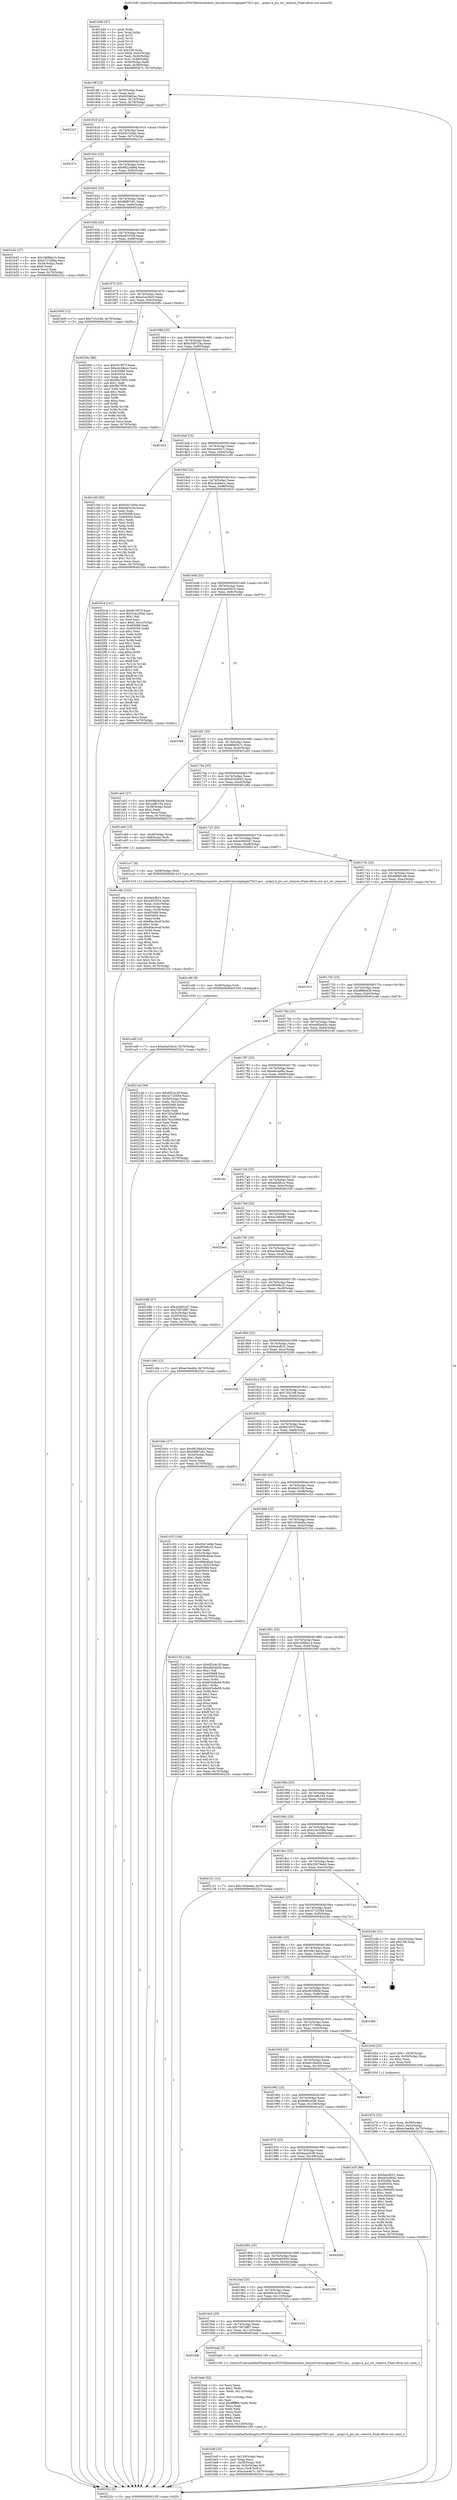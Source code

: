 digraph "0x4015d0" {
  label = "0x4015d0 (/mnt/c/Users/mathe/Desktop/tcc/POCII/binaries/extr_linuxdriversstagingmt7621-pci....pcipci.h_pci_iov_remove_Final-ollvm.out::main(0))"
  labelloc = "t"
  node[shape=record]

  Entry [label="",width=0.3,height=0.3,shape=circle,fillcolor=black,style=filled]
  "0x4015ff" [label="{
     0x4015ff [23]\l
     | [instrs]\l
     &nbsp;&nbsp;0x4015ff \<+3\>: mov -0x70(%rbp),%eax\l
     &nbsp;&nbsp;0x401602 \<+2\>: mov %eax,%ecx\l
     &nbsp;&nbsp;0x401604 \<+6\>: sub $0x843465ec,%ecx\l
     &nbsp;&nbsp;0x40160a \<+3\>: mov %eax,-0x74(%rbp)\l
     &nbsp;&nbsp;0x40160d \<+3\>: mov %ecx,-0x78(%rbp)\l
     &nbsp;&nbsp;0x401610 \<+6\>: je 00000000004022a7 \<main+0xcd7\>\l
  }"]
  "0x4022a7" [label="{
     0x4022a7\l
  }", style=dashed]
  "0x401616" [label="{
     0x401616 [22]\l
     | [instrs]\l
     &nbsp;&nbsp;0x401616 \<+5\>: jmp 000000000040161b \<main+0x4b\>\l
     &nbsp;&nbsp;0x40161b \<+3\>: mov -0x74(%rbp),%eax\l
     &nbsp;&nbsp;0x40161e \<+5\>: sub $0x93e7e0de,%eax\l
     &nbsp;&nbsp;0x401623 \<+3\>: mov %eax,-0x7c(%rbp)\l
     &nbsp;&nbsp;0x401626 \<+6\>: je 000000000040227c \<main+0xcac\>\l
  }"]
  Exit [label="",width=0.3,height=0.3,shape=circle,fillcolor=black,style=filled,peripheries=2]
  "0x40227c" [label="{
     0x40227c\l
  }", style=dashed]
  "0x40162c" [label="{
     0x40162c [22]\l
     | [instrs]\l
     &nbsp;&nbsp;0x40162c \<+5\>: jmp 0000000000401631 \<main+0x61\>\l
     &nbsp;&nbsp;0x401631 \<+3\>: mov -0x74(%rbp),%eax\l
     &nbsp;&nbsp;0x401634 \<+5\>: sub $0x9822dd9d,%eax\l
     &nbsp;&nbsp;0x401639 \<+3\>: mov %eax,-0x80(%rbp)\l
     &nbsp;&nbsp;0x40163c \<+6\>: je 0000000000401dda \<main+0x80a\>\l
  }"]
  "0x401cd9" [label="{
     0x401cd9 [12]\l
     | [instrs]\l
     &nbsp;&nbsp;0x401cd9 \<+7\>: movl $0xa5a53bc0,-0x70(%rbp)\l
     &nbsp;&nbsp;0x401ce0 \<+5\>: jmp 000000000040232c \<main+0xd5c\>\l
  }"]
  "0x401dda" [label="{
     0x401dda\l
  }", style=dashed]
  "0x401642" [label="{
     0x401642 [25]\l
     | [instrs]\l
     &nbsp;&nbsp;0x401642 \<+5\>: jmp 0000000000401647 \<main+0x77\>\l
     &nbsp;&nbsp;0x401647 \<+3\>: mov -0x74(%rbp),%eax\l
     &nbsp;&nbsp;0x40164a \<+5\>: sub $0x98f97c61,%eax\l
     &nbsp;&nbsp;0x40164f \<+6\>: mov %eax,-0x84(%rbp)\l
     &nbsp;&nbsp;0x401655 \<+6\>: je 0000000000401b42 \<main+0x572\>\l
  }"]
  "0x401cd0" [label="{
     0x401cd0 [9]\l
     | [instrs]\l
     &nbsp;&nbsp;0x401cd0 \<+4\>: mov -0x58(%rbp),%rdi\l
     &nbsp;&nbsp;0x401cd4 \<+5\>: call 0000000000401030 \<free@plt\>\l
     | [calls]\l
     &nbsp;&nbsp;0x401030 \{1\} (unknown)\l
  }"]
  "0x401b42" [label="{
     0x401b42 [27]\l
     | [instrs]\l
     &nbsp;&nbsp;0x401b42 \<+5\>: mov $0x1b986a14,%eax\l
     &nbsp;&nbsp;0x401b47 \<+5\>: mov $0x4727d88a,%ecx\l
     &nbsp;&nbsp;0x401b4c \<+3\>: mov -0x34(%rbp),%edx\l
     &nbsp;&nbsp;0x401b4f \<+3\>: cmp $0x0,%edx\l
     &nbsp;&nbsp;0x401b52 \<+3\>: cmove %ecx,%eax\l
     &nbsp;&nbsp;0x401b55 \<+3\>: mov %eax,-0x70(%rbp)\l
     &nbsp;&nbsp;0x401b58 \<+5\>: jmp 000000000040232c \<main+0xd5c\>\l
  }"]
  "0x40165b" [label="{
     0x40165b [25]\l
     | [instrs]\l
     &nbsp;&nbsp;0x40165b \<+5\>: jmp 0000000000401660 \<main+0x90\>\l
     &nbsp;&nbsp;0x401660 \<+3\>: mov -0x74(%rbp),%eax\l
     &nbsp;&nbsp;0x401663 \<+5\>: sub $0xa4f1f354,%eax\l
     &nbsp;&nbsp;0x401668 \<+6\>: mov %eax,-0x88(%rbp)\l
     &nbsp;&nbsp;0x40166e \<+6\>: je 0000000000401b00 \<main+0x530\>\l
  }"]
  "0x401bdf" [label="{
     0x401bdf [33]\l
     | [instrs]\l
     &nbsp;&nbsp;0x401bdf \<+6\>: mov -0x120(%rbp),%ecx\l
     &nbsp;&nbsp;0x401be5 \<+3\>: imul %eax,%ecx\l
     &nbsp;&nbsp;0x401be8 \<+4\>: mov -0x58(%rbp),%r8\l
     &nbsp;&nbsp;0x401bec \<+4\>: movslq -0x5c(%rbp),%r9\l
     &nbsp;&nbsp;0x401bf0 \<+4\>: mov %ecx,(%r8,%r9,4)\l
     &nbsp;&nbsp;0x401bf4 \<+7\>: movl $0xcac64e7c,-0x70(%rbp)\l
     &nbsp;&nbsp;0x401bfb \<+5\>: jmp 000000000040232c \<main+0xd5c\>\l
  }"]
  "0x401b00" [label="{
     0x401b00 [12]\l
     | [instrs]\l
     &nbsp;&nbsp;0x401b00 \<+7\>: movl $0x733c346,-0x70(%rbp)\l
     &nbsp;&nbsp;0x401b07 \<+5\>: jmp 000000000040232c \<main+0xd5c\>\l
  }"]
  "0x401674" [label="{
     0x401674 [25]\l
     | [instrs]\l
     &nbsp;&nbsp;0x401674 \<+5\>: jmp 0000000000401679 \<main+0xa9\>\l
     &nbsp;&nbsp;0x401679 \<+3\>: mov -0x74(%rbp),%eax\l
     &nbsp;&nbsp;0x40167c \<+5\>: sub $0xa5a53bc0,%eax\l
     &nbsp;&nbsp;0x401681 \<+6\>: mov %eax,-0x8c(%rbp)\l
     &nbsp;&nbsp;0x401687 \<+6\>: je 000000000040206c \<main+0xa9c\>\l
  }"]
  "0x401bab" [label="{
     0x401bab [52]\l
     | [instrs]\l
     &nbsp;&nbsp;0x401bab \<+2\>: xor %ecx,%ecx\l
     &nbsp;&nbsp;0x401bad \<+5\>: mov $0x2,%edx\l
     &nbsp;&nbsp;0x401bb2 \<+6\>: mov %edx,-0x11c(%rbp)\l
     &nbsp;&nbsp;0x401bb8 \<+1\>: cltd\l
     &nbsp;&nbsp;0x401bb9 \<+6\>: mov -0x11c(%rbp),%esi\l
     &nbsp;&nbsp;0x401bbf \<+2\>: idiv %esi\l
     &nbsp;&nbsp;0x401bc1 \<+6\>: imul $0xfffffffe,%edx,%edx\l
     &nbsp;&nbsp;0x401bc7 \<+2\>: mov %ecx,%edi\l
     &nbsp;&nbsp;0x401bc9 \<+2\>: sub %edx,%edi\l
     &nbsp;&nbsp;0x401bcb \<+2\>: mov %ecx,%edx\l
     &nbsp;&nbsp;0x401bcd \<+3\>: sub $0x1,%edx\l
     &nbsp;&nbsp;0x401bd0 \<+2\>: add %edx,%edi\l
     &nbsp;&nbsp;0x401bd2 \<+2\>: sub %edi,%ecx\l
     &nbsp;&nbsp;0x401bd4 \<+6\>: mov %ecx,-0x120(%rbp)\l
     &nbsp;&nbsp;0x401bda \<+5\>: call 0000000000401160 \<next_i\>\l
     | [calls]\l
     &nbsp;&nbsp;0x401160 \{1\} (/mnt/c/Users/mathe/Desktop/tcc/POCII/binaries/extr_linuxdriversstagingmt7621-pci....pcipci.h_pci_iov_remove_Final-ollvm.out::next_i)\l
  }"]
  "0x40206c" [label="{
     0x40206c [88]\l
     | [instrs]\l
     &nbsp;&nbsp;0x40206c \<+5\>: mov $0xf41957f,%eax\l
     &nbsp;&nbsp;0x402071 \<+5\>: mov $0xcdcb6ecc,%ecx\l
     &nbsp;&nbsp;0x402076 \<+7\>: mov 0x405068,%edx\l
     &nbsp;&nbsp;0x40207d \<+7\>: mov 0x405054,%esi\l
     &nbsp;&nbsp;0x402084 \<+2\>: mov %edx,%edi\l
     &nbsp;&nbsp;0x402086 \<+6\>: sub $0xf8a70f35,%edi\l
     &nbsp;&nbsp;0x40208c \<+3\>: sub $0x1,%edi\l
     &nbsp;&nbsp;0x40208f \<+6\>: add $0xf8a70f35,%edi\l
     &nbsp;&nbsp;0x402095 \<+3\>: imul %edi,%edx\l
     &nbsp;&nbsp;0x402098 \<+3\>: and $0x1,%edx\l
     &nbsp;&nbsp;0x40209b \<+3\>: cmp $0x0,%edx\l
     &nbsp;&nbsp;0x40209e \<+4\>: sete %r8b\l
     &nbsp;&nbsp;0x4020a2 \<+3\>: cmp $0xa,%esi\l
     &nbsp;&nbsp;0x4020a5 \<+4\>: setl %r9b\l
     &nbsp;&nbsp;0x4020a9 \<+3\>: mov %r8b,%r10b\l
     &nbsp;&nbsp;0x4020ac \<+3\>: and %r9b,%r10b\l
     &nbsp;&nbsp;0x4020af \<+3\>: xor %r9b,%r8b\l
     &nbsp;&nbsp;0x4020b2 \<+3\>: or %r8b,%r10b\l
     &nbsp;&nbsp;0x4020b5 \<+4\>: test $0x1,%r10b\l
     &nbsp;&nbsp;0x4020b9 \<+3\>: cmovne %ecx,%eax\l
     &nbsp;&nbsp;0x4020bc \<+3\>: mov %eax,-0x70(%rbp)\l
     &nbsp;&nbsp;0x4020bf \<+5\>: jmp 000000000040232c \<main+0xd5c\>\l
  }"]
  "0x40168d" [label="{
     0x40168d [25]\l
     | [instrs]\l
     &nbsp;&nbsp;0x40168d \<+5\>: jmp 0000000000401692 \<main+0xc2\>\l
     &nbsp;&nbsp;0x401692 \<+3\>: mov -0x74(%rbp),%eax\l
     &nbsp;&nbsp;0x401695 \<+5\>: sub $0xb5d9724a,%eax\l
     &nbsp;&nbsp;0x40169a \<+6\>: mov %eax,-0x90(%rbp)\l
     &nbsp;&nbsp;0x4016a0 \<+6\>: je 0000000000401f24 \<main+0x954\>\l
  }"]
  "0x4019df" [label="{
     0x4019df\l
  }", style=dashed]
  "0x401f24" [label="{
     0x401f24\l
  }", style=dashed]
  "0x4016a6" [label="{
     0x4016a6 [25]\l
     | [instrs]\l
     &nbsp;&nbsp;0x4016a6 \<+5\>: jmp 00000000004016ab \<main+0xdb\>\l
     &nbsp;&nbsp;0x4016ab \<+3\>: mov -0x74(%rbp),%eax\l
     &nbsp;&nbsp;0x4016ae \<+5\>: sub $0xcac64e7c,%eax\l
     &nbsp;&nbsp;0x4016b3 \<+6\>: mov %eax,-0x94(%rbp)\l
     &nbsp;&nbsp;0x4016b9 \<+6\>: je 0000000000401c00 \<main+0x630\>\l
  }"]
  "0x401ba6" [label="{
     0x401ba6 [5]\l
     | [instrs]\l
     &nbsp;&nbsp;0x401ba6 \<+5\>: call 0000000000401160 \<next_i\>\l
     | [calls]\l
     &nbsp;&nbsp;0x401160 \{1\} (/mnt/c/Users/mathe/Desktop/tcc/POCII/binaries/extr_linuxdriversstagingmt7621-pci....pcipci.h_pci_iov_remove_Final-ollvm.out::next_i)\l
  }"]
  "0x401c00" [label="{
     0x401c00 [83]\l
     | [instrs]\l
     &nbsp;&nbsp;0x401c00 \<+5\>: mov $0x93e7e0de,%eax\l
     &nbsp;&nbsp;0x401c05 \<+5\>: mov $0xfab523b,%ecx\l
     &nbsp;&nbsp;0x401c0a \<+2\>: xor %edx,%edx\l
     &nbsp;&nbsp;0x401c0c \<+7\>: mov 0x405068,%esi\l
     &nbsp;&nbsp;0x401c13 \<+7\>: mov 0x405054,%edi\l
     &nbsp;&nbsp;0x401c1a \<+3\>: sub $0x1,%edx\l
     &nbsp;&nbsp;0x401c1d \<+3\>: mov %esi,%r8d\l
     &nbsp;&nbsp;0x401c20 \<+3\>: add %edx,%r8d\l
     &nbsp;&nbsp;0x401c23 \<+4\>: imul %r8d,%esi\l
     &nbsp;&nbsp;0x401c27 \<+3\>: and $0x1,%esi\l
     &nbsp;&nbsp;0x401c2a \<+3\>: cmp $0x0,%esi\l
     &nbsp;&nbsp;0x401c2d \<+4\>: sete %r9b\l
     &nbsp;&nbsp;0x401c31 \<+3\>: cmp $0xa,%edi\l
     &nbsp;&nbsp;0x401c34 \<+4\>: setl %r10b\l
     &nbsp;&nbsp;0x401c38 \<+3\>: mov %r9b,%r11b\l
     &nbsp;&nbsp;0x401c3b \<+3\>: and %r10b,%r11b\l
     &nbsp;&nbsp;0x401c3e \<+3\>: xor %r10b,%r9b\l
     &nbsp;&nbsp;0x401c41 \<+3\>: or %r9b,%r11b\l
     &nbsp;&nbsp;0x401c44 \<+4\>: test $0x1,%r11b\l
     &nbsp;&nbsp;0x401c48 \<+3\>: cmovne %ecx,%eax\l
     &nbsp;&nbsp;0x401c4b \<+3\>: mov %eax,-0x70(%rbp)\l
     &nbsp;&nbsp;0x401c4e \<+5\>: jmp 000000000040232c \<main+0xd5c\>\l
  }"]
  "0x4016bf" [label="{
     0x4016bf [25]\l
     | [instrs]\l
     &nbsp;&nbsp;0x4016bf \<+5\>: jmp 00000000004016c4 \<main+0xf4\>\l
     &nbsp;&nbsp;0x4016c4 \<+3\>: mov -0x74(%rbp),%eax\l
     &nbsp;&nbsp;0x4016c7 \<+5\>: sub $0xcdcb6ecc,%eax\l
     &nbsp;&nbsp;0x4016cc \<+6\>: mov %eax,-0x98(%rbp)\l
     &nbsp;&nbsp;0x4016d2 \<+6\>: je 00000000004020c4 \<main+0xaf4\>\l
  }"]
  "0x4019c6" [label="{
     0x4019c6 [25]\l
     | [instrs]\l
     &nbsp;&nbsp;0x4019c6 \<+5\>: jmp 00000000004019cb \<main+0x3fb\>\l
     &nbsp;&nbsp;0x4019cb \<+3\>: mov -0x74(%rbp),%eax\l
     &nbsp;&nbsp;0x4019ce \<+5\>: sub $0x7587d8f7,%eax\l
     &nbsp;&nbsp;0x4019d3 \<+6\>: mov %eax,-0x114(%rbp)\l
     &nbsp;&nbsp;0x4019d9 \<+6\>: je 0000000000401ba6 \<main+0x5d6\>\l
  }"]
  "0x4020c4" [label="{
     0x4020c4 [141]\l
     | [instrs]\l
     &nbsp;&nbsp;0x4020c4 \<+5\>: mov $0xf41957f,%eax\l
     &nbsp;&nbsp;0x4020c9 \<+5\>: mov $0x2c4c359d,%ecx\l
     &nbsp;&nbsp;0x4020ce \<+2\>: mov $0x1,%dl\l
     &nbsp;&nbsp;0x4020d0 \<+2\>: xor %esi,%esi\l
     &nbsp;&nbsp;0x4020d2 \<+7\>: movl $0x0,-0x3c(%rbp)\l
     &nbsp;&nbsp;0x4020d9 \<+7\>: mov 0x405068,%edi\l
     &nbsp;&nbsp;0x4020e0 \<+8\>: mov 0x405054,%r8d\l
     &nbsp;&nbsp;0x4020e8 \<+3\>: sub $0x1,%esi\l
     &nbsp;&nbsp;0x4020eb \<+3\>: mov %edi,%r9d\l
     &nbsp;&nbsp;0x4020ee \<+3\>: add %esi,%r9d\l
     &nbsp;&nbsp;0x4020f1 \<+4\>: imul %r9d,%edi\l
     &nbsp;&nbsp;0x4020f5 \<+3\>: and $0x1,%edi\l
     &nbsp;&nbsp;0x4020f8 \<+3\>: cmp $0x0,%edi\l
     &nbsp;&nbsp;0x4020fb \<+4\>: sete %r10b\l
     &nbsp;&nbsp;0x4020ff \<+4\>: cmp $0xa,%r8d\l
     &nbsp;&nbsp;0x402103 \<+4\>: setl %r11b\l
     &nbsp;&nbsp;0x402107 \<+3\>: mov %r10b,%bl\l
     &nbsp;&nbsp;0x40210a \<+3\>: xor $0xff,%bl\l
     &nbsp;&nbsp;0x40210d \<+3\>: mov %r11b,%r14b\l
     &nbsp;&nbsp;0x402110 \<+4\>: xor $0xff,%r14b\l
     &nbsp;&nbsp;0x402114 \<+3\>: xor $0x1,%dl\l
     &nbsp;&nbsp;0x402117 \<+3\>: mov %bl,%r15b\l
     &nbsp;&nbsp;0x40211a \<+4\>: and $0xff,%r15b\l
     &nbsp;&nbsp;0x40211e \<+3\>: and %dl,%r10b\l
     &nbsp;&nbsp;0x402121 \<+3\>: mov %r14b,%r12b\l
     &nbsp;&nbsp;0x402124 \<+4\>: and $0xff,%r12b\l
     &nbsp;&nbsp;0x402128 \<+3\>: and %dl,%r11b\l
     &nbsp;&nbsp;0x40212b \<+3\>: or %r10b,%r15b\l
     &nbsp;&nbsp;0x40212e \<+3\>: or %r11b,%r12b\l
     &nbsp;&nbsp;0x402131 \<+3\>: xor %r12b,%r15b\l
     &nbsp;&nbsp;0x402134 \<+3\>: or %r14b,%bl\l
     &nbsp;&nbsp;0x402137 \<+3\>: xor $0xff,%bl\l
     &nbsp;&nbsp;0x40213a \<+3\>: or $0x1,%dl\l
     &nbsp;&nbsp;0x40213d \<+2\>: and %dl,%bl\l
     &nbsp;&nbsp;0x40213f \<+3\>: or %bl,%r15b\l
     &nbsp;&nbsp;0x402142 \<+4\>: test $0x1,%r15b\l
     &nbsp;&nbsp;0x402146 \<+3\>: cmovne %ecx,%eax\l
     &nbsp;&nbsp;0x402149 \<+3\>: mov %eax,-0x70(%rbp)\l
     &nbsp;&nbsp;0x40214c \<+5\>: jmp 000000000040232c \<main+0xd5c\>\l
  }"]
  "0x4016d8" [label="{
     0x4016d8 [25]\l
     | [instrs]\l
     &nbsp;&nbsp;0x4016d8 \<+5\>: jmp 00000000004016dd \<main+0x10d\>\l
     &nbsp;&nbsp;0x4016dd \<+3\>: mov -0x74(%rbp),%eax\l
     &nbsp;&nbsp;0x4016e0 \<+5\>: sub $0xcea56d16,%eax\l
     &nbsp;&nbsp;0x4016e5 \<+6\>: mov %eax,-0x9c(%rbp)\l
     &nbsp;&nbsp;0x4016eb \<+6\>: je 0000000000401f49 \<main+0x979\>\l
  }"]
  "0x402325" [label="{
     0x402325\l
  }", style=dashed]
  "0x401f49" [label="{
     0x401f49\l
  }", style=dashed]
  "0x4016f1" [label="{
     0x4016f1 [25]\l
     | [instrs]\l
     &nbsp;&nbsp;0x4016f1 \<+5\>: jmp 00000000004016f6 \<main+0x126\>\l
     &nbsp;&nbsp;0x4016f6 \<+3\>: mov -0x74(%rbp),%eax\l
     &nbsp;&nbsp;0x4016f9 \<+5\>: sub $0xd8883b7c,%eax\l
     &nbsp;&nbsp;0x4016fe \<+6\>: mov %eax,-0xa0(%rbp)\l
     &nbsp;&nbsp;0x401704 \<+6\>: je 0000000000401a02 \<main+0x432\>\l
  }"]
  "0x4019ad" [label="{
     0x4019ad [25]\l
     | [instrs]\l
     &nbsp;&nbsp;0x4019ad \<+5\>: jmp 00000000004019b2 \<main+0x3e2\>\l
     &nbsp;&nbsp;0x4019b2 \<+3\>: mov -0x74(%rbp),%eax\l
     &nbsp;&nbsp;0x4019b5 \<+5\>: sub $0x6f2c4c3f,%eax\l
     &nbsp;&nbsp;0x4019ba \<+6\>: mov %eax,-0x110(%rbp)\l
     &nbsp;&nbsp;0x4019c0 \<+6\>: je 0000000000402325 \<main+0xd55\>\l
  }"]
  "0x401a02" [label="{
     0x401a02 [27]\l
     | [instrs]\l
     &nbsp;&nbsp;0x401a02 \<+5\>: mov $0x698cbcb6,%eax\l
     &nbsp;&nbsp;0x401a07 \<+5\>: mov $0x2affc163,%ecx\l
     &nbsp;&nbsp;0x401a0c \<+3\>: mov -0x38(%rbp),%edx\l
     &nbsp;&nbsp;0x401a0f \<+3\>: cmp $0x2,%edx\l
     &nbsp;&nbsp;0x401a12 \<+3\>: cmovne %ecx,%eax\l
     &nbsp;&nbsp;0x401a15 \<+3\>: mov %eax,-0x70(%rbp)\l
     &nbsp;&nbsp;0x401a18 \<+5\>: jmp 000000000040232c \<main+0xd5c\>\l
  }"]
  "0x40170a" [label="{
     0x40170a [25]\l
     | [instrs]\l
     &nbsp;&nbsp;0x40170a \<+5\>: jmp 000000000040170f \<main+0x13f\>\l
     &nbsp;&nbsp;0x40170f \<+3\>: mov -0x74(%rbp),%eax\l
     &nbsp;&nbsp;0x401712 \<+5\>: sub $0xdc5c0642,%eax\l
     &nbsp;&nbsp;0x401717 \<+6\>: mov %eax,-0xa4(%rbp)\l
     &nbsp;&nbsp;0x40171d \<+6\>: je 0000000000401a8d \<main+0x4bd\>\l
  }"]
  "0x40232c" [label="{
     0x40232c [5]\l
     | [instrs]\l
     &nbsp;&nbsp;0x40232c \<+5\>: jmp 00000000004015ff \<main+0x2f\>\l
  }"]
  "0x4015d0" [label="{
     0x4015d0 [47]\l
     | [instrs]\l
     &nbsp;&nbsp;0x4015d0 \<+1\>: push %rbp\l
     &nbsp;&nbsp;0x4015d1 \<+3\>: mov %rsp,%rbp\l
     &nbsp;&nbsp;0x4015d4 \<+2\>: push %r15\l
     &nbsp;&nbsp;0x4015d6 \<+2\>: push %r14\l
     &nbsp;&nbsp;0x4015d8 \<+2\>: push %r13\l
     &nbsp;&nbsp;0x4015da \<+2\>: push %r12\l
     &nbsp;&nbsp;0x4015dc \<+1\>: push %rbx\l
     &nbsp;&nbsp;0x4015dd \<+7\>: sub $0x108,%rsp\l
     &nbsp;&nbsp;0x4015e4 \<+7\>: movl $0x0,-0x3c(%rbp)\l
     &nbsp;&nbsp;0x4015eb \<+3\>: mov %edi,-0x40(%rbp)\l
     &nbsp;&nbsp;0x4015ee \<+4\>: mov %rsi,-0x48(%rbp)\l
     &nbsp;&nbsp;0x4015f2 \<+3\>: mov -0x40(%rbp),%edi\l
     &nbsp;&nbsp;0x4015f5 \<+3\>: mov %edi,-0x38(%rbp)\l
     &nbsp;&nbsp;0x4015f8 \<+7\>: movl $0xd8883b7c,-0x70(%rbp)\l
  }"]
  "0x40229b" [label="{
     0x40229b\l
  }", style=dashed]
  "0x401a8d" [label="{
     0x401a8d [13]\l
     | [instrs]\l
     &nbsp;&nbsp;0x401a8d \<+4\>: mov -0x48(%rbp),%rax\l
     &nbsp;&nbsp;0x401a91 \<+4\>: mov 0x8(%rax),%rdi\l
     &nbsp;&nbsp;0x401a95 \<+5\>: call 0000000000401060 \<atoi@plt\>\l
     | [calls]\l
     &nbsp;&nbsp;0x401060 \{1\} (unknown)\l
  }"]
  "0x401723" [label="{
     0x401723 [25]\l
     | [instrs]\l
     &nbsp;&nbsp;0x401723 \<+5\>: jmp 0000000000401728 \<main+0x158\>\l
     &nbsp;&nbsp;0x401728 \<+3\>: mov -0x74(%rbp),%eax\l
     &nbsp;&nbsp;0x40172b \<+5\>: sub $0xdc9d02d7,%eax\l
     &nbsp;&nbsp;0x401730 \<+6\>: mov %eax,-0xa8(%rbp)\l
     &nbsp;&nbsp;0x401736 \<+6\>: je 0000000000401cc7 \<main+0x6f7\>\l
  }"]
  "0x401994" [label="{
     0x401994 [25]\l
     | [instrs]\l
     &nbsp;&nbsp;0x401994 \<+5\>: jmp 0000000000401999 \<main+0x3c9\>\l
     &nbsp;&nbsp;0x401999 \<+3\>: mov -0x74(%rbp),%eax\l
     &nbsp;&nbsp;0x40199c \<+5\>: sub $0x6beb5630,%eax\l
     &nbsp;&nbsp;0x4019a1 \<+6\>: mov %eax,-0x10c(%rbp)\l
     &nbsp;&nbsp;0x4019a7 \<+6\>: je 000000000040229b \<main+0xccb\>\l
  }"]
  "0x401cc7" [label="{
     0x401cc7 [9]\l
     | [instrs]\l
     &nbsp;&nbsp;0x401cc7 \<+4\>: mov -0x58(%rbp),%rdi\l
     &nbsp;&nbsp;0x401ccb \<+5\>: call 0000000000401410 \<pci_iov_remove\>\l
     | [calls]\l
     &nbsp;&nbsp;0x401410 \{1\} (/mnt/c/Users/mathe/Desktop/tcc/POCII/binaries/extr_linuxdriversstagingmt7621-pci....pcipci.h_pci_iov_remove_Final-ollvm.out::pci_iov_remove)\l
  }"]
  "0x40173c" [label="{
     0x40173c [25]\l
     | [instrs]\l
     &nbsp;&nbsp;0x40173c \<+5\>: jmp 0000000000401741 \<main+0x171\>\l
     &nbsp;&nbsp;0x401741 \<+3\>: mov -0x74(%rbp),%eax\l
     &nbsp;&nbsp;0x401744 \<+5\>: sub $0xdd085ca8,%eax\l
     &nbsp;&nbsp;0x401749 \<+6\>: mov %eax,-0xac(%rbp)\l
     &nbsp;&nbsp;0x40174f \<+6\>: je 0000000000401d13 \<main+0x743\>\l
  }"]
  "0x40205b" [label="{
     0x40205b\l
  }", style=dashed]
  "0x401d13" [label="{
     0x401d13\l
  }", style=dashed]
  "0x401755" [label="{
     0x401755 [25]\l
     | [instrs]\l
     &nbsp;&nbsp;0x401755 \<+5\>: jmp 000000000040175a \<main+0x18a\>\l
     &nbsp;&nbsp;0x40175a \<+3\>: mov -0x74(%rbp),%eax\l
     &nbsp;&nbsp;0x40175d \<+5\>: sub $0xdf88d430,%eax\l
     &nbsp;&nbsp;0x401762 \<+6\>: mov %eax,-0xb0(%rbp)\l
     &nbsp;&nbsp;0x401768 \<+6\>: je 0000000000401e48 \<main+0x878\>\l
  }"]
  "0x401b74" [label="{
     0x401b74 [23]\l
     | [instrs]\l
     &nbsp;&nbsp;0x401b74 \<+4\>: mov %rax,-0x58(%rbp)\l
     &nbsp;&nbsp;0x401b78 \<+7\>: movl $0x0,-0x5c(%rbp)\l
     &nbsp;&nbsp;0x401b7f \<+7\>: movl $0xec3ee4fa,-0x70(%rbp)\l
     &nbsp;&nbsp;0x401b86 \<+5\>: jmp 000000000040232c \<main+0xd5c\>\l
  }"]
  "0x401e48" [label="{
     0x401e48\l
  }", style=dashed]
  "0x40176e" [label="{
     0x40176e [25]\l
     | [instrs]\l
     &nbsp;&nbsp;0x40176e \<+5\>: jmp 0000000000401773 \<main+0x1a3\>\l
     &nbsp;&nbsp;0x401773 \<+3\>: mov -0x74(%rbp),%eax\l
     &nbsp;&nbsp;0x401776 \<+5\>: sub $0xdfd5dd3e,%eax\l
     &nbsp;&nbsp;0x40177b \<+6\>: mov %eax,-0xb4(%rbp)\l
     &nbsp;&nbsp;0x401781 \<+6\>: je 00000000004021ed \<main+0xc1d\>\l
  }"]
  "0x401a9a" [label="{
     0x401a9a [102]\l
     | [instrs]\l
     &nbsp;&nbsp;0x401a9a \<+5\>: mov $0xfa4cfb31,%ecx\l
     &nbsp;&nbsp;0x401a9f \<+5\>: mov $0xa4f1f354,%edx\l
     &nbsp;&nbsp;0x401aa4 \<+3\>: mov %eax,-0x4c(%rbp)\l
     &nbsp;&nbsp;0x401aa7 \<+3\>: mov -0x4c(%rbp),%eax\l
     &nbsp;&nbsp;0x401aaa \<+3\>: mov %eax,-0x34(%rbp)\l
     &nbsp;&nbsp;0x401aad \<+7\>: mov 0x405068,%eax\l
     &nbsp;&nbsp;0x401ab4 \<+7\>: mov 0x405054,%esi\l
     &nbsp;&nbsp;0x401abb \<+3\>: mov %eax,%r8d\l
     &nbsp;&nbsp;0x401abe \<+7\>: sub $0xd0ec9cdf,%r8d\l
     &nbsp;&nbsp;0x401ac5 \<+4\>: sub $0x1,%r8d\l
     &nbsp;&nbsp;0x401ac9 \<+7\>: add $0xd0ec9cdf,%r8d\l
     &nbsp;&nbsp;0x401ad0 \<+4\>: imul %r8d,%eax\l
     &nbsp;&nbsp;0x401ad4 \<+3\>: and $0x1,%eax\l
     &nbsp;&nbsp;0x401ad7 \<+3\>: cmp $0x0,%eax\l
     &nbsp;&nbsp;0x401ada \<+4\>: sete %r9b\l
     &nbsp;&nbsp;0x401ade \<+3\>: cmp $0xa,%esi\l
     &nbsp;&nbsp;0x401ae1 \<+4\>: setl %r10b\l
     &nbsp;&nbsp;0x401ae5 \<+3\>: mov %r9b,%r11b\l
     &nbsp;&nbsp;0x401ae8 \<+3\>: and %r10b,%r11b\l
     &nbsp;&nbsp;0x401aeb \<+3\>: xor %r10b,%r9b\l
     &nbsp;&nbsp;0x401aee \<+3\>: or %r9b,%r11b\l
     &nbsp;&nbsp;0x401af1 \<+4\>: test $0x1,%r11b\l
     &nbsp;&nbsp;0x401af5 \<+3\>: cmovne %edx,%ecx\l
     &nbsp;&nbsp;0x401af8 \<+3\>: mov %ecx,-0x70(%rbp)\l
     &nbsp;&nbsp;0x401afb \<+5\>: jmp 000000000040232c \<main+0xd5c\>\l
  }"]
  "0x4021ed" [label="{
     0x4021ed [94]\l
     | [instrs]\l
     &nbsp;&nbsp;0x4021ed \<+5\>: mov $0x6f2c4c3f,%eax\l
     &nbsp;&nbsp;0x4021f2 \<+5\>: mov $0x32725594,%ecx\l
     &nbsp;&nbsp;0x4021f7 \<+3\>: mov -0x3c(%rbp),%edx\l
     &nbsp;&nbsp;0x4021fa \<+3\>: mov %edx,-0x2c(%rbp)\l
     &nbsp;&nbsp;0x4021fd \<+7\>: mov 0x405068,%edx\l
     &nbsp;&nbsp;0x402204 \<+7\>: mov 0x405054,%esi\l
     &nbsp;&nbsp;0x40220b \<+2\>: mov %edx,%edi\l
     &nbsp;&nbsp;0x40220d \<+6\>: sub $0x762a590d,%edi\l
     &nbsp;&nbsp;0x402213 \<+3\>: sub $0x1,%edi\l
     &nbsp;&nbsp;0x402216 \<+6\>: add $0x762a590d,%edi\l
     &nbsp;&nbsp;0x40221c \<+3\>: imul %edi,%edx\l
     &nbsp;&nbsp;0x40221f \<+3\>: and $0x1,%edx\l
     &nbsp;&nbsp;0x402222 \<+3\>: cmp $0x0,%edx\l
     &nbsp;&nbsp;0x402225 \<+4\>: sete %r8b\l
     &nbsp;&nbsp;0x402229 \<+3\>: cmp $0xa,%esi\l
     &nbsp;&nbsp;0x40222c \<+4\>: setl %r9b\l
     &nbsp;&nbsp;0x402230 \<+3\>: mov %r8b,%r10b\l
     &nbsp;&nbsp;0x402233 \<+3\>: and %r9b,%r10b\l
     &nbsp;&nbsp;0x402236 \<+3\>: xor %r9b,%r8b\l
     &nbsp;&nbsp;0x402239 \<+3\>: or %r8b,%r10b\l
     &nbsp;&nbsp;0x40223c \<+4\>: test $0x1,%r10b\l
     &nbsp;&nbsp;0x402240 \<+3\>: cmovne %ecx,%eax\l
     &nbsp;&nbsp;0x402243 \<+3\>: mov %eax,-0x70(%rbp)\l
     &nbsp;&nbsp;0x402246 \<+5\>: jmp 000000000040232c \<main+0xd5c\>\l
  }"]
  "0x401787" [label="{
     0x401787 [25]\l
     | [instrs]\l
     &nbsp;&nbsp;0x401787 \<+5\>: jmp 000000000040178c \<main+0x1bc\>\l
     &nbsp;&nbsp;0x40178c \<+3\>: mov -0x74(%rbp),%eax\l
     &nbsp;&nbsp;0x40178f \<+5\>: sub $0xe6c4ef6a,%eax\l
     &nbsp;&nbsp;0x401794 \<+6\>: mov %eax,-0xb8(%rbp)\l
     &nbsp;&nbsp;0x40179a \<+6\>: je 0000000000401fa1 \<main+0x9d1\>\l
  }"]
  "0x40197b" [label="{
     0x40197b [25]\l
     | [instrs]\l
     &nbsp;&nbsp;0x40197b \<+5\>: jmp 0000000000401980 \<main+0x3b0\>\l
     &nbsp;&nbsp;0x401980 \<+3\>: mov -0x74(%rbp),%eax\l
     &nbsp;&nbsp;0x401983 \<+5\>: sub $0x6aa2cb38,%eax\l
     &nbsp;&nbsp;0x401988 \<+6\>: mov %eax,-0x108(%rbp)\l
     &nbsp;&nbsp;0x40198e \<+6\>: je 000000000040205b \<main+0xa8b\>\l
  }"]
  "0x401fa1" [label="{
     0x401fa1\l
  }", style=dashed]
  "0x4017a0" [label="{
     0x4017a0 [25]\l
     | [instrs]\l
     &nbsp;&nbsp;0x4017a0 \<+5\>: jmp 00000000004017a5 \<main+0x1d5\>\l
     &nbsp;&nbsp;0x4017a5 \<+3\>: mov -0x74(%rbp),%eax\l
     &nbsp;&nbsp;0x4017a8 \<+5\>: sub $0xebb4fcce,%eax\l
     &nbsp;&nbsp;0x4017ad \<+6\>: mov %eax,-0xbc(%rbp)\l
     &nbsp;&nbsp;0x4017b3 \<+6\>: je 0000000000401f30 \<main+0x960\>\l
  }"]
  "0x401a35" [label="{
     0x401a35 [88]\l
     | [instrs]\l
     &nbsp;&nbsp;0x401a35 \<+5\>: mov $0xfa4cfb31,%eax\l
     &nbsp;&nbsp;0x401a3a \<+5\>: mov $0xdc5c0642,%ecx\l
     &nbsp;&nbsp;0x401a3f \<+7\>: mov 0x405068,%edx\l
     &nbsp;&nbsp;0x401a46 \<+7\>: mov 0x405054,%esi\l
     &nbsp;&nbsp;0x401a4d \<+2\>: mov %edx,%edi\l
     &nbsp;&nbsp;0x401a4f \<+6\>: add $0xc36064f3,%edi\l
     &nbsp;&nbsp;0x401a55 \<+3\>: sub $0x1,%edi\l
     &nbsp;&nbsp;0x401a58 \<+6\>: sub $0xc36064f3,%edi\l
     &nbsp;&nbsp;0x401a5e \<+3\>: imul %edi,%edx\l
     &nbsp;&nbsp;0x401a61 \<+3\>: and $0x1,%edx\l
     &nbsp;&nbsp;0x401a64 \<+3\>: cmp $0x0,%edx\l
     &nbsp;&nbsp;0x401a67 \<+4\>: sete %r8b\l
     &nbsp;&nbsp;0x401a6b \<+3\>: cmp $0xa,%esi\l
     &nbsp;&nbsp;0x401a6e \<+4\>: setl %r9b\l
     &nbsp;&nbsp;0x401a72 \<+3\>: mov %r8b,%r10b\l
     &nbsp;&nbsp;0x401a75 \<+3\>: and %r9b,%r10b\l
     &nbsp;&nbsp;0x401a78 \<+3\>: xor %r9b,%r8b\l
     &nbsp;&nbsp;0x401a7b \<+3\>: or %r8b,%r10b\l
     &nbsp;&nbsp;0x401a7e \<+4\>: test $0x1,%r10b\l
     &nbsp;&nbsp;0x401a82 \<+3\>: cmovne %ecx,%eax\l
     &nbsp;&nbsp;0x401a85 \<+3\>: mov %eax,-0x70(%rbp)\l
     &nbsp;&nbsp;0x401a88 \<+5\>: jmp 000000000040232c \<main+0xd5c\>\l
  }"]
  "0x401f30" [label="{
     0x401f30\l
  }", style=dashed]
  "0x4017b9" [label="{
     0x4017b9 [25]\l
     | [instrs]\l
     &nbsp;&nbsp;0x4017b9 \<+5\>: jmp 00000000004017be \<main+0x1ee\>\l
     &nbsp;&nbsp;0x4017be \<+3\>: mov -0x74(%rbp),%eax\l
     &nbsp;&nbsp;0x4017c1 \<+5\>: sub $0xec3dbb89,%eax\l
     &nbsp;&nbsp;0x4017c6 \<+6\>: mov %eax,-0xc0(%rbp)\l
     &nbsp;&nbsp;0x4017cc \<+6\>: je 0000000000402043 \<main+0xa73\>\l
  }"]
  "0x401962" [label="{
     0x401962 [25]\l
     | [instrs]\l
     &nbsp;&nbsp;0x401962 \<+5\>: jmp 0000000000401967 \<main+0x397\>\l
     &nbsp;&nbsp;0x401967 \<+3\>: mov -0x74(%rbp),%eax\l
     &nbsp;&nbsp;0x40196a \<+5\>: sub $0x698cbcb6,%eax\l
     &nbsp;&nbsp;0x40196f \<+6\>: mov %eax,-0x104(%rbp)\l
     &nbsp;&nbsp;0x401975 \<+6\>: je 0000000000401a35 \<main+0x465\>\l
  }"]
  "0x402043" [label="{
     0x402043\l
  }", style=dashed]
  "0x4017d2" [label="{
     0x4017d2 [25]\l
     | [instrs]\l
     &nbsp;&nbsp;0x4017d2 \<+5\>: jmp 00000000004017d7 \<main+0x207\>\l
     &nbsp;&nbsp;0x4017d7 \<+3\>: mov -0x74(%rbp),%eax\l
     &nbsp;&nbsp;0x4017da \<+5\>: sub $0xec3ee4fa,%eax\l
     &nbsp;&nbsp;0x4017df \<+6\>: mov %eax,-0xc4(%rbp)\l
     &nbsp;&nbsp;0x4017e5 \<+6\>: je 0000000000401b8b \<main+0x5bb\>\l
  }"]
  "0x401b27" [label="{
     0x401b27\l
  }", style=dashed]
  "0x401b8b" [label="{
     0x401b8b [27]\l
     | [instrs]\l
     &nbsp;&nbsp;0x401b8b \<+5\>: mov $0xdc9d02d7,%eax\l
     &nbsp;&nbsp;0x401b90 \<+5\>: mov $0x7587d8f7,%ecx\l
     &nbsp;&nbsp;0x401b95 \<+3\>: mov -0x5c(%rbp),%edx\l
     &nbsp;&nbsp;0x401b98 \<+3\>: cmp -0x50(%rbp),%edx\l
     &nbsp;&nbsp;0x401b9b \<+3\>: cmovl %ecx,%eax\l
     &nbsp;&nbsp;0x401b9e \<+3\>: mov %eax,-0x70(%rbp)\l
     &nbsp;&nbsp;0x401ba1 \<+5\>: jmp 000000000040232c \<main+0xd5c\>\l
  }"]
  "0x4017eb" [label="{
     0x4017eb [25]\l
     | [instrs]\l
     &nbsp;&nbsp;0x4017eb \<+5\>: jmp 00000000004017f0 \<main+0x220\>\l
     &nbsp;&nbsp;0x4017f0 \<+3\>: mov -0x74(%rbp),%eax\l
     &nbsp;&nbsp;0x4017f3 \<+5\>: sub $0xf9508c32,%eax\l
     &nbsp;&nbsp;0x4017f8 \<+6\>: mov %eax,-0xc8(%rbp)\l
     &nbsp;&nbsp;0x4017fe \<+6\>: je 0000000000401cbb \<main+0x6eb\>\l
  }"]
  "0x401949" [label="{
     0x401949 [25]\l
     | [instrs]\l
     &nbsp;&nbsp;0x401949 \<+5\>: jmp 000000000040194e \<main+0x37e\>\l
     &nbsp;&nbsp;0x40194e \<+3\>: mov -0x74(%rbp),%eax\l
     &nbsp;&nbsp;0x401951 \<+5\>: sub $0x6616ba5d,%eax\l
     &nbsp;&nbsp;0x401956 \<+6\>: mov %eax,-0x100(%rbp)\l
     &nbsp;&nbsp;0x40195c \<+6\>: je 0000000000401b27 \<main+0x557\>\l
  }"]
  "0x401cbb" [label="{
     0x401cbb [12]\l
     | [instrs]\l
     &nbsp;&nbsp;0x401cbb \<+7\>: movl $0xec3ee4fa,-0x70(%rbp)\l
     &nbsp;&nbsp;0x401cc2 \<+5\>: jmp 000000000040232c \<main+0xd5c\>\l
  }"]
  "0x401804" [label="{
     0x401804 [25]\l
     | [instrs]\l
     &nbsp;&nbsp;0x401804 \<+5\>: jmp 0000000000401809 \<main+0x239\>\l
     &nbsp;&nbsp;0x401809 \<+3\>: mov -0x74(%rbp),%eax\l
     &nbsp;&nbsp;0x40180c \<+5\>: sub $0xfa4cfb31,%eax\l
     &nbsp;&nbsp;0x401811 \<+6\>: mov %eax,-0xcc(%rbp)\l
     &nbsp;&nbsp;0x401817 \<+6\>: je 0000000000402260 \<main+0xc90\>\l
  }"]
  "0x401b5d" [label="{
     0x401b5d [23]\l
     | [instrs]\l
     &nbsp;&nbsp;0x401b5d \<+7\>: movl $0x1,-0x50(%rbp)\l
     &nbsp;&nbsp;0x401b64 \<+4\>: movslq -0x50(%rbp),%rax\l
     &nbsp;&nbsp;0x401b68 \<+4\>: shl $0x2,%rax\l
     &nbsp;&nbsp;0x401b6c \<+3\>: mov %rax,%rdi\l
     &nbsp;&nbsp;0x401b6f \<+5\>: call 0000000000401050 \<malloc@plt\>\l
     | [calls]\l
     &nbsp;&nbsp;0x401050 \{1\} (unknown)\l
  }"]
  "0x402260" [label="{
     0x402260\l
  }", style=dashed]
  "0x40181d" [label="{
     0x40181d [25]\l
     | [instrs]\l
     &nbsp;&nbsp;0x40181d \<+5\>: jmp 0000000000401822 \<main+0x252\>\l
     &nbsp;&nbsp;0x401822 \<+3\>: mov -0x74(%rbp),%eax\l
     &nbsp;&nbsp;0x401825 \<+5\>: sub $0x733c346,%eax\l
     &nbsp;&nbsp;0x40182a \<+6\>: mov %eax,-0xd0(%rbp)\l
     &nbsp;&nbsp;0x401830 \<+6\>: je 0000000000401b0c \<main+0x53c\>\l
  }"]
  "0x401930" [label="{
     0x401930 [25]\l
     | [instrs]\l
     &nbsp;&nbsp;0x401930 \<+5\>: jmp 0000000000401935 \<main+0x365\>\l
     &nbsp;&nbsp;0x401935 \<+3\>: mov -0x74(%rbp),%eax\l
     &nbsp;&nbsp;0x401938 \<+5\>: sub $0x4727d88a,%eax\l
     &nbsp;&nbsp;0x40193d \<+6\>: mov %eax,-0xfc(%rbp)\l
     &nbsp;&nbsp;0x401943 \<+6\>: je 0000000000401b5d \<main+0x58d\>\l
  }"]
  "0x401b0c" [label="{
     0x401b0c [27]\l
     | [instrs]\l
     &nbsp;&nbsp;0x401b0c \<+5\>: mov $0x6616ba5d,%eax\l
     &nbsp;&nbsp;0x401b11 \<+5\>: mov $0x98f97c61,%ecx\l
     &nbsp;&nbsp;0x401b16 \<+3\>: mov -0x34(%rbp),%edx\l
     &nbsp;&nbsp;0x401b19 \<+3\>: cmp $0x1,%edx\l
     &nbsp;&nbsp;0x401b1c \<+3\>: cmovl %ecx,%eax\l
     &nbsp;&nbsp;0x401b1f \<+3\>: mov %eax,-0x70(%rbp)\l
     &nbsp;&nbsp;0x401b22 \<+5\>: jmp 000000000040232c \<main+0xd5c\>\l
  }"]
  "0x401836" [label="{
     0x401836 [25]\l
     | [instrs]\l
     &nbsp;&nbsp;0x401836 \<+5\>: jmp 000000000040183b \<main+0x26b\>\l
     &nbsp;&nbsp;0x40183b \<+3\>: mov -0x74(%rbp),%eax\l
     &nbsp;&nbsp;0x40183e \<+5\>: sub $0xf41957f,%eax\l
     &nbsp;&nbsp;0x401843 \<+6\>: mov %eax,-0xd4(%rbp)\l
     &nbsp;&nbsp;0x401849 \<+6\>: je 0000000000402312 \<main+0xd42\>\l
  }"]
  "0x401d6b" [label="{
     0x401d6b\l
  }", style=dashed]
  "0x402312" [label="{
     0x402312\l
  }", style=dashed]
  "0x40184f" [label="{
     0x40184f [25]\l
     | [instrs]\l
     &nbsp;&nbsp;0x40184f \<+5\>: jmp 0000000000401854 \<main+0x284\>\l
     &nbsp;&nbsp;0x401854 \<+3\>: mov -0x74(%rbp),%eax\l
     &nbsp;&nbsp;0x401857 \<+5\>: sub $0xfab523b,%eax\l
     &nbsp;&nbsp;0x40185c \<+6\>: mov %eax,-0xd8(%rbp)\l
     &nbsp;&nbsp;0x401862 \<+6\>: je 0000000000401c53 \<main+0x683\>\l
  }"]
  "0x401917" [label="{
     0x401917 [25]\l
     | [instrs]\l
     &nbsp;&nbsp;0x401917 \<+5\>: jmp 000000000040191c \<main+0x34c\>\l
     &nbsp;&nbsp;0x40191c \<+3\>: mov -0x74(%rbp),%eax\l
     &nbsp;&nbsp;0x40191f \<+5\>: sub $0x3f25db9e,%eax\l
     &nbsp;&nbsp;0x401924 \<+6\>: mov %eax,-0xf8(%rbp)\l
     &nbsp;&nbsp;0x40192a \<+6\>: je 0000000000401d6b \<main+0x79b\>\l
  }"]
  "0x401c53" [label="{
     0x401c53 [104]\l
     | [instrs]\l
     &nbsp;&nbsp;0x401c53 \<+5\>: mov $0x93e7e0de,%eax\l
     &nbsp;&nbsp;0x401c58 \<+5\>: mov $0xf9508c32,%ecx\l
     &nbsp;&nbsp;0x401c5d \<+2\>: xor %edx,%edx\l
     &nbsp;&nbsp;0x401c5f \<+3\>: mov -0x5c(%rbp),%esi\l
     &nbsp;&nbsp;0x401c62 \<+6\>: sub $0x688b4bee,%esi\l
     &nbsp;&nbsp;0x401c68 \<+3\>: add $0x1,%esi\l
     &nbsp;&nbsp;0x401c6b \<+6\>: add $0x688b4bee,%esi\l
     &nbsp;&nbsp;0x401c71 \<+3\>: mov %esi,-0x5c(%rbp)\l
     &nbsp;&nbsp;0x401c74 \<+7\>: mov 0x405068,%esi\l
     &nbsp;&nbsp;0x401c7b \<+7\>: mov 0x405054,%edi\l
     &nbsp;&nbsp;0x401c82 \<+3\>: sub $0x1,%edx\l
     &nbsp;&nbsp;0x401c85 \<+3\>: mov %esi,%r8d\l
     &nbsp;&nbsp;0x401c88 \<+3\>: add %edx,%r8d\l
     &nbsp;&nbsp;0x401c8b \<+4\>: imul %r8d,%esi\l
     &nbsp;&nbsp;0x401c8f \<+3\>: and $0x1,%esi\l
     &nbsp;&nbsp;0x401c92 \<+3\>: cmp $0x0,%esi\l
     &nbsp;&nbsp;0x401c95 \<+4\>: sete %r9b\l
     &nbsp;&nbsp;0x401c99 \<+3\>: cmp $0xa,%edi\l
     &nbsp;&nbsp;0x401c9c \<+4\>: setl %r10b\l
     &nbsp;&nbsp;0x401ca0 \<+3\>: mov %r9b,%r11b\l
     &nbsp;&nbsp;0x401ca3 \<+3\>: and %r10b,%r11b\l
     &nbsp;&nbsp;0x401ca6 \<+3\>: xor %r10b,%r9b\l
     &nbsp;&nbsp;0x401ca9 \<+3\>: or %r9b,%r11b\l
     &nbsp;&nbsp;0x401cac \<+4\>: test $0x1,%r11b\l
     &nbsp;&nbsp;0x401cb0 \<+3\>: cmovne %ecx,%eax\l
     &nbsp;&nbsp;0x401cb3 \<+3\>: mov %eax,-0x70(%rbp)\l
     &nbsp;&nbsp;0x401cb6 \<+5\>: jmp 000000000040232c \<main+0xd5c\>\l
  }"]
  "0x401868" [label="{
     0x401868 [25]\l
     | [instrs]\l
     &nbsp;&nbsp;0x401868 \<+5\>: jmp 000000000040186d \<main+0x29d\>\l
     &nbsp;&nbsp;0x40186d \<+3\>: mov -0x74(%rbp),%eax\l
     &nbsp;&nbsp;0x401870 \<+5\>: sub $0x1054e4fa,%eax\l
     &nbsp;&nbsp;0x401875 \<+6\>: mov %eax,-0xdc(%rbp)\l
     &nbsp;&nbsp;0x40187b \<+6\>: je 000000000040215d \<main+0xb8d\>\l
  }"]
  "0x401ce5" [label="{
     0x401ce5\l
  }", style=dashed]
  "0x40215d" [label="{
     0x40215d [144]\l
     | [instrs]\l
     &nbsp;&nbsp;0x40215d \<+5\>: mov $0x6f2c4c3f,%eax\l
     &nbsp;&nbsp;0x402162 \<+5\>: mov $0xdfd5dd3e,%ecx\l
     &nbsp;&nbsp;0x402167 \<+2\>: mov $0x1,%dl\l
     &nbsp;&nbsp;0x402169 \<+7\>: mov 0x405068,%esi\l
     &nbsp;&nbsp;0x402170 \<+7\>: mov 0x405054,%edi\l
     &nbsp;&nbsp;0x402177 \<+3\>: mov %esi,%r8d\l
     &nbsp;&nbsp;0x40217a \<+7\>: sub $0xb03a8e56,%r8d\l
     &nbsp;&nbsp;0x402181 \<+4\>: sub $0x1,%r8d\l
     &nbsp;&nbsp;0x402185 \<+7\>: add $0xb03a8e56,%r8d\l
     &nbsp;&nbsp;0x40218c \<+4\>: imul %r8d,%esi\l
     &nbsp;&nbsp;0x402190 \<+3\>: and $0x1,%esi\l
     &nbsp;&nbsp;0x402193 \<+3\>: cmp $0x0,%esi\l
     &nbsp;&nbsp;0x402196 \<+4\>: sete %r9b\l
     &nbsp;&nbsp;0x40219a \<+3\>: cmp $0xa,%edi\l
     &nbsp;&nbsp;0x40219d \<+4\>: setl %r10b\l
     &nbsp;&nbsp;0x4021a1 \<+3\>: mov %r9b,%r11b\l
     &nbsp;&nbsp;0x4021a4 \<+4\>: xor $0xff,%r11b\l
     &nbsp;&nbsp;0x4021a8 \<+3\>: mov %r10b,%bl\l
     &nbsp;&nbsp;0x4021ab \<+3\>: xor $0xff,%bl\l
     &nbsp;&nbsp;0x4021ae \<+3\>: xor $0x1,%dl\l
     &nbsp;&nbsp;0x4021b1 \<+3\>: mov %r11b,%r14b\l
     &nbsp;&nbsp;0x4021b4 \<+4\>: and $0xff,%r14b\l
     &nbsp;&nbsp;0x4021b8 \<+3\>: and %dl,%r9b\l
     &nbsp;&nbsp;0x4021bb \<+3\>: mov %bl,%r15b\l
     &nbsp;&nbsp;0x4021be \<+4\>: and $0xff,%r15b\l
     &nbsp;&nbsp;0x4021c2 \<+3\>: and %dl,%r10b\l
     &nbsp;&nbsp;0x4021c5 \<+3\>: or %r9b,%r14b\l
     &nbsp;&nbsp;0x4021c8 \<+3\>: or %r10b,%r15b\l
     &nbsp;&nbsp;0x4021cb \<+3\>: xor %r15b,%r14b\l
     &nbsp;&nbsp;0x4021ce \<+3\>: or %bl,%r11b\l
     &nbsp;&nbsp;0x4021d1 \<+4\>: xor $0xff,%r11b\l
     &nbsp;&nbsp;0x4021d5 \<+3\>: or $0x1,%dl\l
     &nbsp;&nbsp;0x4021d8 \<+3\>: and %dl,%r11b\l
     &nbsp;&nbsp;0x4021db \<+3\>: or %r11b,%r14b\l
     &nbsp;&nbsp;0x4021de \<+4\>: test $0x1,%r14b\l
     &nbsp;&nbsp;0x4021e2 \<+3\>: cmovne %ecx,%eax\l
     &nbsp;&nbsp;0x4021e5 \<+3\>: mov %eax,-0x70(%rbp)\l
     &nbsp;&nbsp;0x4021e8 \<+5\>: jmp 000000000040232c \<main+0xd5c\>\l
  }"]
  "0x401881" [label="{
     0x401881 [25]\l
     | [instrs]\l
     &nbsp;&nbsp;0x401881 \<+5\>: jmp 0000000000401886 \<main+0x2b6\>\l
     &nbsp;&nbsp;0x401886 \<+3\>: mov -0x74(%rbp),%eax\l
     &nbsp;&nbsp;0x401889 \<+5\>: sub $0x1b986a14,%eax\l
     &nbsp;&nbsp;0x40188e \<+6\>: mov %eax,-0xe0(%rbp)\l
     &nbsp;&nbsp;0x401894 \<+6\>: je 000000000040204f \<main+0xa7f\>\l
  }"]
  "0x4018fe" [label="{
     0x4018fe [25]\l
     | [instrs]\l
     &nbsp;&nbsp;0x4018fe \<+5\>: jmp 0000000000401903 \<main+0x333\>\l
     &nbsp;&nbsp;0x401903 \<+3\>: mov -0x74(%rbp),%eax\l
     &nbsp;&nbsp;0x401906 \<+5\>: sub $0x3de14aca,%eax\l
     &nbsp;&nbsp;0x40190b \<+6\>: mov %eax,-0xf4(%rbp)\l
     &nbsp;&nbsp;0x401911 \<+6\>: je 0000000000401ce5 \<main+0x715\>\l
  }"]
  "0x40204f" [label="{
     0x40204f\l
  }", style=dashed]
  "0x40189a" [label="{
     0x40189a [25]\l
     | [instrs]\l
     &nbsp;&nbsp;0x40189a \<+5\>: jmp 000000000040189f \<main+0x2cf\>\l
     &nbsp;&nbsp;0x40189f \<+3\>: mov -0x74(%rbp),%eax\l
     &nbsp;&nbsp;0x4018a2 \<+5\>: sub $0x2affc163,%eax\l
     &nbsp;&nbsp;0x4018a7 \<+6\>: mov %eax,-0xe4(%rbp)\l
     &nbsp;&nbsp;0x4018ad \<+6\>: je 0000000000401a1d \<main+0x44d\>\l
  }"]
  "0x40224b" [label="{
     0x40224b [21]\l
     | [instrs]\l
     &nbsp;&nbsp;0x40224b \<+3\>: mov -0x2c(%rbp),%eax\l
     &nbsp;&nbsp;0x40224e \<+7\>: add $0x108,%rsp\l
     &nbsp;&nbsp;0x402255 \<+1\>: pop %rbx\l
     &nbsp;&nbsp;0x402256 \<+2\>: pop %r12\l
     &nbsp;&nbsp;0x402258 \<+2\>: pop %r13\l
     &nbsp;&nbsp;0x40225a \<+2\>: pop %r14\l
     &nbsp;&nbsp;0x40225c \<+2\>: pop %r15\l
     &nbsp;&nbsp;0x40225e \<+1\>: pop %rbp\l
     &nbsp;&nbsp;0x40225f \<+1\>: ret\l
  }"]
  "0x401a1d" [label="{
     0x401a1d\l
  }", style=dashed]
  "0x4018b3" [label="{
     0x4018b3 [25]\l
     | [instrs]\l
     &nbsp;&nbsp;0x4018b3 \<+5\>: jmp 00000000004018b8 \<main+0x2e8\>\l
     &nbsp;&nbsp;0x4018b8 \<+3\>: mov -0x74(%rbp),%eax\l
     &nbsp;&nbsp;0x4018bb \<+5\>: sub $0x2c4c359d,%eax\l
     &nbsp;&nbsp;0x4018c0 \<+6\>: mov %eax,-0xe8(%rbp)\l
     &nbsp;&nbsp;0x4018c6 \<+6\>: je 0000000000402151 \<main+0xb81\>\l
  }"]
  "0x4018e5" [label="{
     0x4018e5 [25]\l
     | [instrs]\l
     &nbsp;&nbsp;0x4018e5 \<+5\>: jmp 00000000004018ea \<main+0x31a\>\l
     &nbsp;&nbsp;0x4018ea \<+3\>: mov -0x74(%rbp),%eax\l
     &nbsp;&nbsp;0x4018ed \<+5\>: sub $0x32725594,%eax\l
     &nbsp;&nbsp;0x4018f2 \<+6\>: mov %eax,-0xf0(%rbp)\l
     &nbsp;&nbsp;0x4018f8 \<+6\>: je 000000000040224b \<main+0xc7b\>\l
  }"]
  "0x402151" [label="{
     0x402151 [12]\l
     | [instrs]\l
     &nbsp;&nbsp;0x402151 \<+7\>: movl $0x1054e4fa,-0x70(%rbp)\l
     &nbsp;&nbsp;0x402158 \<+5\>: jmp 000000000040232c \<main+0xd5c\>\l
  }"]
  "0x4018cc" [label="{
     0x4018cc [25]\l
     | [instrs]\l
     &nbsp;&nbsp;0x4018cc \<+5\>: jmp 00000000004018d1 \<main+0x301\>\l
     &nbsp;&nbsp;0x4018d1 \<+3\>: mov -0x74(%rbp),%eax\l
     &nbsp;&nbsp;0x4018d4 \<+5\>: sub $0x32678ab0,%eax\l
     &nbsp;&nbsp;0x4018d9 \<+6\>: mov %eax,-0xec(%rbp)\l
     &nbsp;&nbsp;0x4018df \<+6\>: je 00000000004022f4 \<main+0xd24\>\l
  }"]
  "0x4022f4" [label="{
     0x4022f4\l
  }", style=dashed]
  Entry -> "0x4015d0" [label=" 1"]
  "0x4015ff" -> "0x4022a7" [label=" 0"]
  "0x4015ff" -> "0x401616" [label=" 20"]
  "0x40224b" -> Exit [label=" 1"]
  "0x401616" -> "0x40227c" [label=" 0"]
  "0x401616" -> "0x40162c" [label=" 20"]
  "0x4021ed" -> "0x40232c" [label=" 1"]
  "0x40162c" -> "0x401dda" [label=" 0"]
  "0x40162c" -> "0x401642" [label=" 20"]
  "0x40215d" -> "0x40232c" [label=" 1"]
  "0x401642" -> "0x401b42" [label=" 1"]
  "0x401642" -> "0x40165b" [label=" 19"]
  "0x402151" -> "0x40232c" [label=" 1"]
  "0x40165b" -> "0x401b00" [label=" 1"]
  "0x40165b" -> "0x401674" [label=" 18"]
  "0x4020c4" -> "0x40232c" [label=" 1"]
  "0x401674" -> "0x40206c" [label=" 1"]
  "0x401674" -> "0x40168d" [label=" 17"]
  "0x40206c" -> "0x40232c" [label=" 1"]
  "0x40168d" -> "0x401f24" [label=" 0"]
  "0x40168d" -> "0x4016a6" [label=" 17"]
  "0x401cd9" -> "0x40232c" [label=" 1"]
  "0x4016a6" -> "0x401c00" [label=" 1"]
  "0x4016a6" -> "0x4016bf" [label=" 16"]
  "0x401cd0" -> "0x401cd9" [label=" 1"]
  "0x4016bf" -> "0x4020c4" [label=" 1"]
  "0x4016bf" -> "0x4016d8" [label=" 15"]
  "0x401cbb" -> "0x40232c" [label=" 1"]
  "0x4016d8" -> "0x401f49" [label=" 0"]
  "0x4016d8" -> "0x4016f1" [label=" 15"]
  "0x401c53" -> "0x40232c" [label=" 1"]
  "0x4016f1" -> "0x401a02" [label=" 1"]
  "0x4016f1" -> "0x40170a" [label=" 14"]
  "0x401a02" -> "0x40232c" [label=" 1"]
  "0x4015d0" -> "0x4015ff" [label=" 1"]
  "0x40232c" -> "0x4015ff" [label=" 19"]
  "0x401bdf" -> "0x40232c" [label=" 1"]
  "0x40170a" -> "0x401a8d" [label=" 1"]
  "0x40170a" -> "0x401723" [label=" 13"]
  "0x401bab" -> "0x401bdf" [label=" 1"]
  "0x401723" -> "0x401cc7" [label=" 1"]
  "0x401723" -> "0x40173c" [label=" 12"]
  "0x4019c6" -> "0x4019df" [label=" 0"]
  "0x40173c" -> "0x401d13" [label=" 0"]
  "0x40173c" -> "0x401755" [label=" 12"]
  "0x4019c6" -> "0x401ba6" [label=" 1"]
  "0x401755" -> "0x401e48" [label=" 0"]
  "0x401755" -> "0x40176e" [label=" 12"]
  "0x4019ad" -> "0x4019c6" [label=" 1"]
  "0x40176e" -> "0x4021ed" [label=" 1"]
  "0x40176e" -> "0x401787" [label=" 11"]
  "0x4019ad" -> "0x402325" [label=" 0"]
  "0x401787" -> "0x401fa1" [label=" 0"]
  "0x401787" -> "0x4017a0" [label=" 11"]
  "0x401c00" -> "0x40232c" [label=" 1"]
  "0x4017a0" -> "0x401f30" [label=" 0"]
  "0x4017a0" -> "0x4017b9" [label=" 11"]
  "0x401994" -> "0x4019ad" [label=" 1"]
  "0x4017b9" -> "0x402043" [label=" 0"]
  "0x4017b9" -> "0x4017d2" [label=" 11"]
  "0x401ba6" -> "0x401bab" [label=" 1"]
  "0x4017d2" -> "0x401b8b" [label=" 2"]
  "0x4017d2" -> "0x4017eb" [label=" 9"]
  "0x40197b" -> "0x401994" [label=" 1"]
  "0x4017eb" -> "0x401cbb" [label=" 1"]
  "0x4017eb" -> "0x401804" [label=" 8"]
  "0x401cc7" -> "0x401cd0" [label=" 1"]
  "0x401804" -> "0x402260" [label=" 0"]
  "0x401804" -> "0x40181d" [label=" 8"]
  "0x401b8b" -> "0x40232c" [label=" 2"]
  "0x40181d" -> "0x401b0c" [label=" 1"]
  "0x40181d" -> "0x401836" [label=" 7"]
  "0x401b5d" -> "0x401b74" [label=" 1"]
  "0x401836" -> "0x402312" [label=" 0"]
  "0x401836" -> "0x40184f" [label=" 7"]
  "0x401b42" -> "0x40232c" [label=" 1"]
  "0x40184f" -> "0x401c53" [label=" 1"]
  "0x40184f" -> "0x401868" [label=" 6"]
  "0x401b00" -> "0x40232c" [label=" 1"]
  "0x401868" -> "0x40215d" [label=" 1"]
  "0x401868" -> "0x401881" [label=" 5"]
  "0x401a9a" -> "0x40232c" [label=" 1"]
  "0x401881" -> "0x40204f" [label=" 0"]
  "0x401881" -> "0x40189a" [label=" 5"]
  "0x401a35" -> "0x40232c" [label=" 1"]
  "0x40189a" -> "0x401a1d" [label=" 0"]
  "0x40189a" -> "0x4018b3" [label=" 5"]
  "0x401962" -> "0x40197b" [label=" 1"]
  "0x4018b3" -> "0x402151" [label=" 1"]
  "0x4018b3" -> "0x4018cc" [label=" 4"]
  "0x401994" -> "0x40229b" [label=" 0"]
  "0x4018cc" -> "0x4022f4" [label=" 0"]
  "0x4018cc" -> "0x4018e5" [label=" 4"]
  "0x401962" -> "0x401a35" [label=" 1"]
  "0x4018e5" -> "0x40224b" [label=" 1"]
  "0x4018e5" -> "0x4018fe" [label=" 3"]
  "0x401a8d" -> "0x401a9a" [label=" 1"]
  "0x4018fe" -> "0x401ce5" [label=" 0"]
  "0x4018fe" -> "0x401917" [label=" 3"]
  "0x401b0c" -> "0x40232c" [label=" 1"]
  "0x401917" -> "0x401d6b" [label=" 0"]
  "0x401917" -> "0x401930" [label=" 3"]
  "0x401b74" -> "0x40232c" [label=" 1"]
  "0x401930" -> "0x401b5d" [label=" 1"]
  "0x401930" -> "0x401949" [label=" 2"]
  "0x40197b" -> "0x40205b" [label=" 0"]
  "0x401949" -> "0x401b27" [label=" 0"]
  "0x401949" -> "0x401962" [label=" 2"]
}
